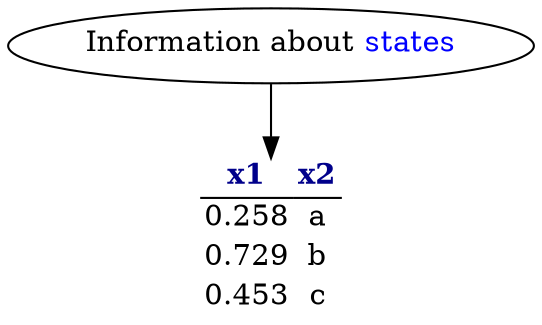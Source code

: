 digraph {node [shape=plain];
  Foo [shape=oval label=<Information about <font color="blue">states</font>>];
  Bar [label=<<table border="0" cellborder="0" cellspacing="0"><tr><td><font color="darkblue"><b>x1</b></font></td><td><font color="darkblue"><b>x2</b></font></td></tr><HR/><tr><td ALIGN="CENTER">0.258</td><td ALIGN="CENTER">a</td></tr><tr><td ALIGN="CENTER">0.729</td><td ALIGN="CENTER">b</td></tr><tr><td ALIGN="CENTER">0.453</td><td ALIGN="CENTER">c</td></tr></table>>];  // add shape=box to box the table
  Foo -> Bar}
